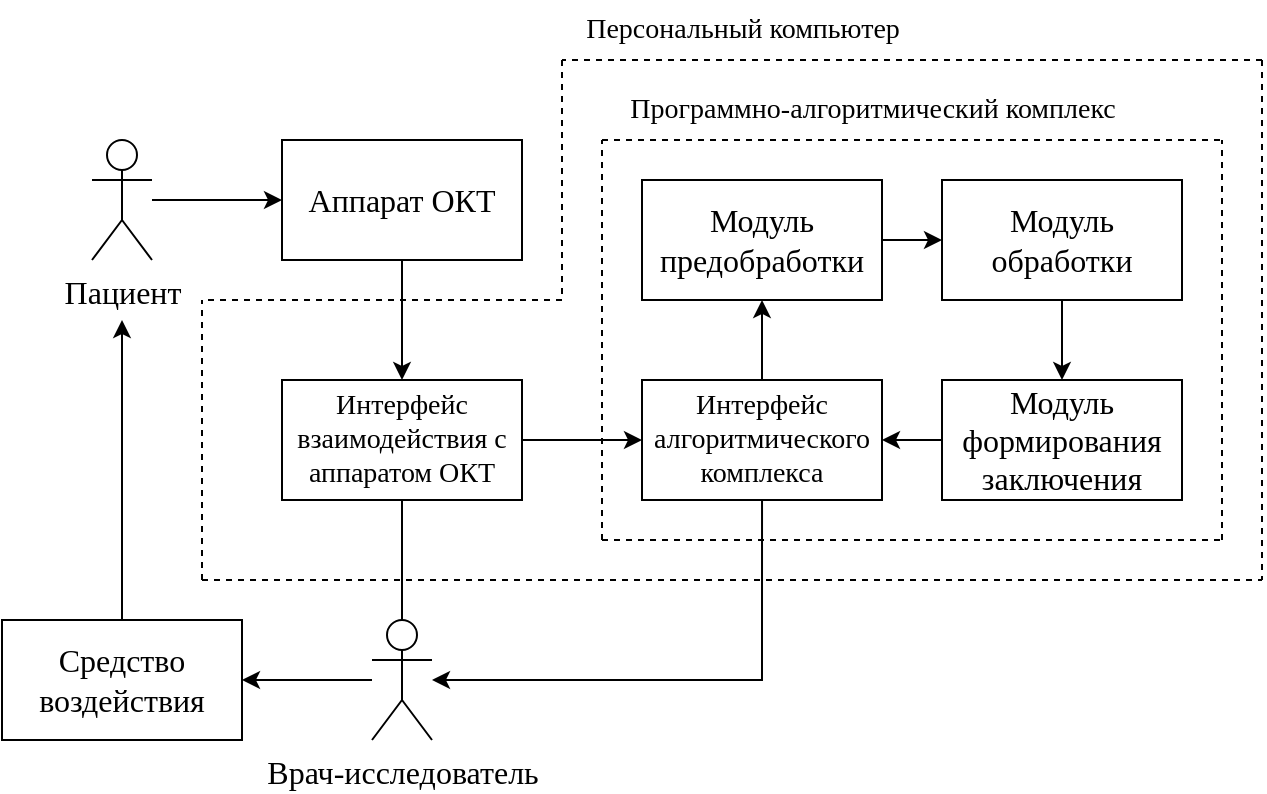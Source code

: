 <mxfile version="27.0.6">
  <diagram name="Страница — 1" id="hVBhWr2LMx8Ybd7yFUyz">
    <mxGraphModel dx="787" dy="447" grid="1" gridSize="10" guides="1" tooltips="1" connect="1" arrows="1" fold="1" page="1" pageScale="1" pageWidth="827" pageHeight="1169" math="0" shadow="0">
      <root>
        <mxCell id="0" />
        <mxCell id="1" parent="0" />
        <mxCell id="Xj6_LScw0XqvjqZo55e4-38" style="edgeStyle=orthogonalEdgeStyle;rounded=0;orthogonalLoop=1;jettySize=auto;html=1;entryX=0;entryY=0.5;entryDx=0;entryDy=0;" parent="1" source="Xj6_LScw0XqvjqZo55e4-1" target="Xj6_LScw0XqvjqZo55e4-2" edge="1">
          <mxGeometry relative="1" as="geometry" />
        </mxCell>
        <mxCell id="Xj6_LScw0XqvjqZo55e4-1" value="&lt;font face=&quot;Times New Roman&quot; style=&quot;font-size: 16px;&quot;&gt;Пациент&lt;/font&gt;" style="shape=umlActor;verticalLabelPosition=bottom;verticalAlign=top;html=1;outlineConnect=0;" parent="1" vertex="1">
          <mxGeometry x="135" y="150" width="30" height="60" as="geometry" />
        </mxCell>
        <mxCell id="Xj6_LScw0XqvjqZo55e4-26" style="edgeStyle=orthogonalEdgeStyle;rounded=0;orthogonalLoop=1;jettySize=auto;html=1;entryX=0.5;entryY=0;entryDx=0;entryDy=0;" parent="1" source="Xj6_LScw0XqvjqZo55e4-2" target="Xj6_LScw0XqvjqZo55e4-9" edge="1">
          <mxGeometry relative="1" as="geometry" />
        </mxCell>
        <mxCell id="Xj6_LScw0XqvjqZo55e4-2" value="&lt;font face=&quot;Times New Roman&quot;&gt;&lt;span style=&quot;font-size: 16px;&quot;&gt;Аппарат ОКТ&lt;/span&gt;&lt;/font&gt;" style="rounded=0;whiteSpace=wrap;html=1;" parent="1" vertex="1">
          <mxGeometry x="230" y="150" width="120" height="60" as="geometry" />
        </mxCell>
        <mxCell id="nMF9lQhQfxcUQi4b1JUA-2" style="edgeStyle=orthogonalEdgeStyle;rounded=0;orthogonalLoop=1;jettySize=auto;html=1;entryX=0;entryY=0.5;entryDx=0;entryDy=0;" edge="1" parent="1" source="Xj6_LScw0XqvjqZo55e4-4" target="Xj6_LScw0XqvjqZo55e4-5">
          <mxGeometry relative="1" as="geometry" />
        </mxCell>
        <mxCell id="Xj6_LScw0XqvjqZo55e4-4" value="&lt;font face=&quot;Times New Roman&quot;&gt;&lt;span style=&quot;font-size: 16px;&quot;&gt;Модуль предобработки&lt;/span&gt;&lt;/font&gt;" style="rounded=0;whiteSpace=wrap;html=1;" parent="1" vertex="1">
          <mxGeometry x="410" y="170" width="120" height="60" as="geometry" />
        </mxCell>
        <mxCell id="nMF9lQhQfxcUQi4b1JUA-3" style="edgeStyle=orthogonalEdgeStyle;rounded=0;orthogonalLoop=1;jettySize=auto;html=1;entryX=0.5;entryY=0;entryDx=0;entryDy=0;" edge="1" parent="1" source="Xj6_LScw0XqvjqZo55e4-5" target="nMF9lQhQfxcUQi4b1JUA-1">
          <mxGeometry relative="1" as="geometry" />
        </mxCell>
        <mxCell id="Xj6_LScw0XqvjqZo55e4-5" value="&lt;font face=&quot;Times New Roman&quot;&gt;&lt;span style=&quot;font-size: 16px;&quot;&gt;Модуль обработки&lt;/span&gt;&lt;/font&gt;" style="rounded=0;whiteSpace=wrap;html=1;" parent="1" vertex="1">
          <mxGeometry x="560" y="170" width="120" height="60" as="geometry" />
        </mxCell>
        <mxCell id="Xj6_LScw0XqvjqZo55e4-21" style="edgeStyle=orthogonalEdgeStyle;rounded=0;orthogonalLoop=1;jettySize=auto;html=1;" parent="1" target="Xj6_LScw0XqvjqZo55e4-7" edge="1">
          <mxGeometry relative="1" as="geometry">
            <Array as="points">
              <mxPoint x="470" y="420" />
            </Array>
            <mxPoint x="470.029" y="280" as="sourcePoint" />
          </mxGeometry>
        </mxCell>
        <mxCell id="Xj6_LScw0XqvjqZo55e4-28" style="edgeStyle=orthogonalEdgeStyle;rounded=0;orthogonalLoop=1;jettySize=auto;html=1;entryX=0.5;entryY=1;entryDx=0;entryDy=0;" parent="1" source="Xj6_LScw0XqvjqZo55e4-6" target="Xj6_LScw0XqvjqZo55e4-4" edge="1">
          <mxGeometry relative="1" as="geometry" />
        </mxCell>
        <mxCell id="Xj6_LScw0XqvjqZo55e4-6" value="&lt;font style=&quot;font-size: 14px;&quot; face=&quot;Times New Roman&quot;&gt;Интерфейс алгоритмического комплекса&lt;/font&gt;" style="rounded=0;whiteSpace=wrap;html=1;" parent="1" vertex="1">
          <mxGeometry x="410" y="270" width="120" height="60" as="geometry" />
        </mxCell>
        <mxCell id="Xj6_LScw0XqvjqZo55e4-25" style="edgeStyle=orthogonalEdgeStyle;rounded=0;orthogonalLoop=1;jettySize=auto;html=1;entryX=1;entryY=0.5;entryDx=0;entryDy=0;" parent="1" source="Xj6_LScw0XqvjqZo55e4-7" target="Xj6_LScw0XqvjqZo55e4-8" edge="1">
          <mxGeometry relative="1" as="geometry" />
        </mxCell>
        <mxCell id="Xj6_LScw0XqvjqZo55e4-29" style="edgeStyle=orthogonalEdgeStyle;rounded=0;orthogonalLoop=1;jettySize=auto;html=1;entryX=0.5;entryY=1;entryDx=0;entryDy=0;" parent="1" source="Xj6_LScw0XqvjqZo55e4-7" edge="1">
          <mxGeometry relative="1" as="geometry">
            <mxPoint x="290" y="280" as="targetPoint" />
          </mxGeometry>
        </mxCell>
        <mxCell id="Xj6_LScw0XqvjqZo55e4-7" value="&lt;font face=&quot;Times New Roman&quot; style=&quot;font-size: 16px;&quot;&gt;Врач-исследователь&lt;/font&gt;" style="shape=umlActor;verticalLabelPosition=bottom;verticalAlign=top;html=1;outlineConnect=0;" parent="1" vertex="1">
          <mxGeometry x="275" y="390" width="30" height="60" as="geometry" />
        </mxCell>
        <mxCell id="Xj6_LScw0XqvjqZo55e4-24" style="edgeStyle=orthogonalEdgeStyle;rounded=0;orthogonalLoop=1;jettySize=auto;html=1;" parent="1" source="Xj6_LScw0XqvjqZo55e4-8" edge="1">
          <mxGeometry relative="1" as="geometry">
            <mxPoint x="150" y="240" as="targetPoint" />
          </mxGeometry>
        </mxCell>
        <mxCell id="Xj6_LScw0XqvjqZo55e4-8" value="&lt;font face=&quot;Times New Roman&quot; style=&quot;font-size: 16px;&quot;&gt;Средство воздействия&lt;/font&gt;" style="rounded=0;whiteSpace=wrap;html=1;" parent="1" vertex="1">
          <mxGeometry x="90" y="390" width="120" height="60" as="geometry" />
        </mxCell>
        <mxCell id="Xj6_LScw0XqvjqZo55e4-27" style="edgeStyle=orthogonalEdgeStyle;rounded=0;orthogonalLoop=1;jettySize=auto;html=1;entryX=0;entryY=0.5;entryDx=0;entryDy=0;" parent="1" source="Xj6_LScw0XqvjqZo55e4-9" target="Xj6_LScw0XqvjqZo55e4-6" edge="1">
          <mxGeometry relative="1" as="geometry" />
        </mxCell>
        <mxCell id="Xj6_LScw0XqvjqZo55e4-9" value="&lt;font style=&quot;font-size: 14px;&quot; face=&quot;Times New Roman&quot;&gt;Интерфейс взаимодействия с аппаратом ОКТ&lt;/font&gt;" style="rounded=0;whiteSpace=wrap;html=1;" parent="1" vertex="1">
          <mxGeometry x="230" y="270" width="120" height="60" as="geometry" />
        </mxCell>
        <mxCell id="Xj6_LScw0XqvjqZo55e4-30" value="" style="endArrow=none;dashed=1;html=1;rounded=0;" parent="1" edge="1">
          <mxGeometry width="50" height="50" relative="1" as="geometry">
            <mxPoint x="190" y="370" as="sourcePoint" />
            <mxPoint x="190" y="230" as="targetPoint" />
          </mxGeometry>
        </mxCell>
        <mxCell id="Xj6_LScw0XqvjqZo55e4-31" value="" style="endArrow=none;dashed=1;html=1;rounded=0;" parent="1" edge="1">
          <mxGeometry width="50" height="50" relative="1" as="geometry">
            <mxPoint x="370" y="230" as="sourcePoint" />
            <mxPoint x="190" y="230" as="targetPoint" />
          </mxGeometry>
        </mxCell>
        <mxCell id="Xj6_LScw0XqvjqZo55e4-33" value="" style="endArrow=none;dashed=1;html=1;rounded=0;" parent="1" edge="1">
          <mxGeometry width="50" height="50" relative="1" as="geometry">
            <mxPoint x="720" y="110" as="sourcePoint" />
            <mxPoint x="370" y="110" as="targetPoint" />
          </mxGeometry>
        </mxCell>
        <mxCell id="Xj6_LScw0XqvjqZo55e4-34" value="" style="endArrow=none;dashed=1;html=1;rounded=0;" parent="1" edge="1">
          <mxGeometry width="50" height="50" relative="1" as="geometry">
            <mxPoint x="720" y="110" as="sourcePoint" />
            <mxPoint x="720" y="370" as="targetPoint" />
          </mxGeometry>
        </mxCell>
        <mxCell id="Xj6_LScw0XqvjqZo55e4-36" value="" style="endArrow=none;dashed=1;html=1;rounded=0;" parent="1" edge="1">
          <mxGeometry width="50" height="50" relative="1" as="geometry">
            <mxPoint x="190" y="370" as="sourcePoint" />
            <mxPoint x="720" y="370" as="targetPoint" />
          </mxGeometry>
        </mxCell>
        <mxCell id="Xj6_LScw0XqvjqZo55e4-37" value="&lt;font face=&quot;Times New Roman&quot;&gt;&lt;span style=&quot;font-size: 14px;&quot;&gt;Персональный компьютер&lt;/span&gt;&lt;/font&gt;" style="text;html=1;align=center;verticalAlign=middle;resizable=0;points=[];autosize=1;strokeColor=none;fillColor=none;" parent="1" vertex="1">
          <mxGeometry x="370" y="80" width="180" height="30" as="geometry" />
        </mxCell>
        <mxCell id="71skPsU5DKZUtiHkQqRY-2" value="" style="endArrow=none;dashed=1;html=1;rounded=0;" parent="1" edge="1">
          <mxGeometry width="50" height="50" relative="1" as="geometry">
            <mxPoint x="390" y="350" as="sourcePoint" />
            <mxPoint x="390" y="150" as="targetPoint" />
          </mxGeometry>
        </mxCell>
        <mxCell id="71skPsU5DKZUtiHkQqRY-3" value="" style="endArrow=none;dashed=1;html=1;rounded=0;" parent="1" edge="1">
          <mxGeometry width="50" height="50" relative="1" as="geometry">
            <mxPoint x="390" y="350" as="sourcePoint" />
            <mxPoint x="700" y="350" as="targetPoint" />
          </mxGeometry>
        </mxCell>
        <mxCell id="71skPsU5DKZUtiHkQqRY-4" value="" style="endArrow=none;dashed=1;html=1;rounded=0;" parent="1" edge="1">
          <mxGeometry width="50" height="50" relative="1" as="geometry">
            <mxPoint x="700" y="350" as="sourcePoint" />
            <mxPoint x="700" y="150" as="targetPoint" />
          </mxGeometry>
        </mxCell>
        <mxCell id="71skPsU5DKZUtiHkQqRY-5" value="" style="endArrow=none;dashed=1;html=1;rounded=0;" parent="1" edge="1">
          <mxGeometry width="50" height="50" relative="1" as="geometry">
            <mxPoint x="390" y="150" as="sourcePoint" />
            <mxPoint x="700" y="150" as="targetPoint" />
          </mxGeometry>
        </mxCell>
        <mxCell id="71skPsU5DKZUtiHkQqRY-6" value="&lt;font face=&quot;Times New Roman&quot;&gt;&lt;span style=&quot;font-size: 14px;&quot;&gt;Программно-алгоритмический комплекс&lt;/span&gt;&lt;/font&gt;" style="text;html=1;align=center;verticalAlign=middle;resizable=0;points=[];autosize=1;strokeColor=none;fillColor=none;" parent="1" vertex="1">
          <mxGeometry x="390" y="120" width="270" height="30" as="geometry" />
        </mxCell>
        <mxCell id="71skPsU5DKZUtiHkQqRY-7" value="" style="endArrow=none;dashed=1;html=1;rounded=0;" parent="1" edge="1">
          <mxGeometry width="50" height="50" relative="1" as="geometry">
            <mxPoint x="370" y="110" as="sourcePoint" />
            <mxPoint x="370" y="230" as="targetPoint" />
          </mxGeometry>
        </mxCell>
        <mxCell id="nMF9lQhQfxcUQi4b1JUA-4" style="edgeStyle=orthogonalEdgeStyle;rounded=0;orthogonalLoop=1;jettySize=auto;html=1;entryX=1;entryY=0.5;entryDx=0;entryDy=0;" edge="1" parent="1" source="nMF9lQhQfxcUQi4b1JUA-1" target="Xj6_LScw0XqvjqZo55e4-6">
          <mxGeometry relative="1" as="geometry" />
        </mxCell>
        <mxCell id="nMF9lQhQfxcUQi4b1JUA-1" value="&lt;font face=&quot;Times New Roman&quot;&gt;&lt;span style=&quot;font-size: 16px;&quot;&gt;Модуль формирования заключения&lt;/span&gt;&lt;/font&gt;" style="rounded=0;whiteSpace=wrap;html=1;" vertex="1" parent="1">
          <mxGeometry x="560" y="270" width="120" height="60" as="geometry" />
        </mxCell>
      </root>
    </mxGraphModel>
  </diagram>
</mxfile>
